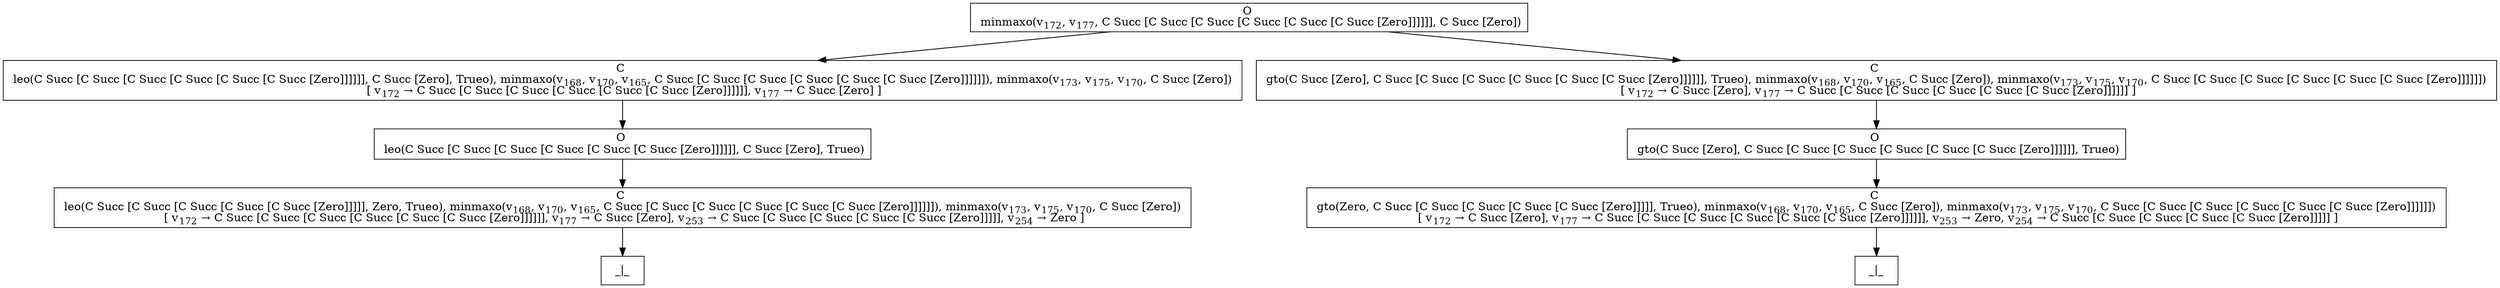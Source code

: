 digraph {
    graph [rankdir=TB
          ,bgcolor=transparent];
    node [shape=box
         ,fillcolor=white
         ,style=filled];
    0 [label=<O <BR/> minmaxo(v<SUB>172</SUB>, v<SUB>177</SUB>, C Succ [C Succ [C Succ [C Succ [C Succ [C Succ [Zero]]]]]], C Succ [Zero])>];
    1 [label=<C <BR/> leo(C Succ [C Succ [C Succ [C Succ [C Succ [C Succ [Zero]]]]]], C Succ [Zero], Trueo), minmaxo(v<SUB>168</SUB>, v<SUB>170</SUB>, v<SUB>165</SUB>, C Succ [C Succ [C Succ [C Succ [C Succ [C Succ [Zero]]]]]]), minmaxo(v<SUB>173</SUB>, v<SUB>175</SUB>, v<SUB>170</SUB>, C Succ [Zero]) <BR/>  [ v<SUB>172</SUB> &rarr; C Succ [C Succ [C Succ [C Succ [C Succ [C Succ [Zero]]]]]], v<SUB>177</SUB> &rarr; C Succ [Zero] ] >];
    2 [label=<C <BR/> gto(C Succ [Zero], C Succ [C Succ [C Succ [C Succ [C Succ [C Succ [Zero]]]]]], Trueo), minmaxo(v<SUB>168</SUB>, v<SUB>170</SUB>, v<SUB>165</SUB>, C Succ [Zero]), minmaxo(v<SUB>173</SUB>, v<SUB>175</SUB>, v<SUB>170</SUB>, C Succ [C Succ [C Succ [C Succ [C Succ [C Succ [Zero]]]]]]) <BR/>  [ v<SUB>172</SUB> &rarr; C Succ [Zero], v<SUB>177</SUB> &rarr; C Succ [C Succ [C Succ [C Succ [C Succ [C Succ [Zero]]]]]] ] >];
    3 [label=<O <BR/> leo(C Succ [C Succ [C Succ [C Succ [C Succ [C Succ [Zero]]]]]], C Succ [Zero], Trueo)>];
    4 [label=<C <BR/> leo(C Succ [C Succ [C Succ [C Succ [C Succ [Zero]]]]], Zero, Trueo), minmaxo(v<SUB>168</SUB>, v<SUB>170</SUB>, v<SUB>165</SUB>, C Succ [C Succ [C Succ [C Succ [C Succ [C Succ [Zero]]]]]]), minmaxo(v<SUB>173</SUB>, v<SUB>175</SUB>, v<SUB>170</SUB>, C Succ [Zero]) <BR/>  [ v<SUB>172</SUB> &rarr; C Succ [C Succ [C Succ [C Succ [C Succ [C Succ [Zero]]]]]], v<SUB>177</SUB> &rarr; C Succ [Zero], v<SUB>253</SUB> &rarr; C Succ [C Succ [C Succ [C Succ [C Succ [Zero]]]]], v<SUB>254</SUB> &rarr; Zero ] >];
    5 [label=<_|_>];
    6 [label=<O <BR/> gto(C Succ [Zero], C Succ [C Succ [C Succ [C Succ [C Succ [C Succ [Zero]]]]]], Trueo)>];
    7 [label=<C <BR/> gto(Zero, C Succ [C Succ [C Succ [C Succ [C Succ [Zero]]]]], Trueo), minmaxo(v<SUB>168</SUB>, v<SUB>170</SUB>, v<SUB>165</SUB>, C Succ [Zero]), minmaxo(v<SUB>173</SUB>, v<SUB>175</SUB>, v<SUB>170</SUB>, C Succ [C Succ [C Succ [C Succ [C Succ [C Succ [Zero]]]]]]) <BR/>  [ v<SUB>172</SUB> &rarr; C Succ [Zero], v<SUB>177</SUB> &rarr; C Succ [C Succ [C Succ [C Succ [C Succ [C Succ [Zero]]]]]], v<SUB>253</SUB> &rarr; Zero, v<SUB>254</SUB> &rarr; C Succ [C Succ [C Succ [C Succ [C Succ [Zero]]]]] ] >];
    8 [label=<_|_>];
    0 -> 1 [label=""];
    0 -> 2 [label=""];
    1 -> 3 [label=""];
    2 -> 6 [label=""];
    3 -> 4 [label=""];
    4 -> 5 [label=""];
    6 -> 7 [label=""];
    7 -> 8 [label=""];
}